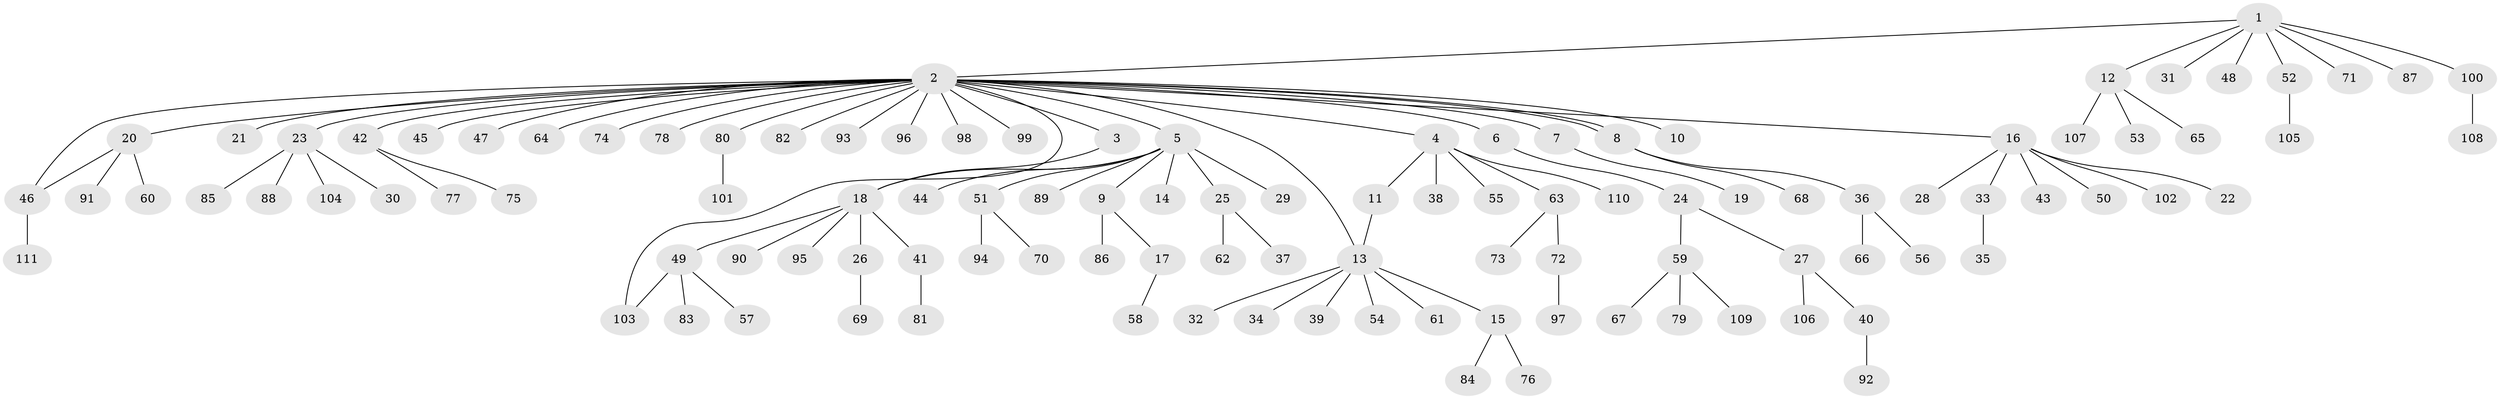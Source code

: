 // Generated by graph-tools (version 1.1) at 2025/01/03/09/25 03:01:45]
// undirected, 111 vertices, 115 edges
graph export_dot {
graph [start="1"]
  node [color=gray90,style=filled];
  1;
  2;
  3;
  4;
  5;
  6;
  7;
  8;
  9;
  10;
  11;
  12;
  13;
  14;
  15;
  16;
  17;
  18;
  19;
  20;
  21;
  22;
  23;
  24;
  25;
  26;
  27;
  28;
  29;
  30;
  31;
  32;
  33;
  34;
  35;
  36;
  37;
  38;
  39;
  40;
  41;
  42;
  43;
  44;
  45;
  46;
  47;
  48;
  49;
  50;
  51;
  52;
  53;
  54;
  55;
  56;
  57;
  58;
  59;
  60;
  61;
  62;
  63;
  64;
  65;
  66;
  67;
  68;
  69;
  70;
  71;
  72;
  73;
  74;
  75;
  76;
  77;
  78;
  79;
  80;
  81;
  82;
  83;
  84;
  85;
  86;
  87;
  88;
  89;
  90;
  91;
  92;
  93;
  94;
  95;
  96;
  97;
  98;
  99;
  100;
  101;
  102;
  103;
  104;
  105;
  106;
  107;
  108;
  109;
  110;
  111;
  1 -- 2;
  1 -- 12;
  1 -- 31;
  1 -- 48;
  1 -- 52;
  1 -- 71;
  1 -- 87;
  1 -- 100;
  2 -- 3;
  2 -- 4;
  2 -- 5;
  2 -- 6;
  2 -- 7;
  2 -- 8;
  2 -- 8;
  2 -- 10;
  2 -- 13;
  2 -- 16;
  2 -- 20;
  2 -- 21;
  2 -- 23;
  2 -- 42;
  2 -- 45;
  2 -- 46;
  2 -- 47;
  2 -- 64;
  2 -- 74;
  2 -- 78;
  2 -- 80;
  2 -- 82;
  2 -- 93;
  2 -- 96;
  2 -- 98;
  2 -- 99;
  2 -- 103;
  3 -- 18;
  4 -- 11;
  4 -- 38;
  4 -- 55;
  4 -- 63;
  4 -- 110;
  5 -- 9;
  5 -- 14;
  5 -- 18;
  5 -- 25;
  5 -- 29;
  5 -- 44;
  5 -- 51;
  5 -- 89;
  6 -- 24;
  7 -- 19;
  8 -- 36;
  8 -- 68;
  9 -- 17;
  9 -- 86;
  11 -- 13;
  12 -- 53;
  12 -- 65;
  12 -- 107;
  13 -- 15;
  13 -- 32;
  13 -- 34;
  13 -- 39;
  13 -- 54;
  13 -- 61;
  15 -- 76;
  15 -- 84;
  16 -- 22;
  16 -- 28;
  16 -- 33;
  16 -- 43;
  16 -- 50;
  16 -- 102;
  17 -- 58;
  18 -- 26;
  18 -- 41;
  18 -- 49;
  18 -- 90;
  18 -- 95;
  20 -- 46;
  20 -- 60;
  20 -- 91;
  23 -- 30;
  23 -- 85;
  23 -- 88;
  23 -- 104;
  24 -- 27;
  24 -- 59;
  25 -- 37;
  25 -- 62;
  26 -- 69;
  27 -- 40;
  27 -- 106;
  33 -- 35;
  36 -- 56;
  36 -- 66;
  40 -- 92;
  41 -- 81;
  42 -- 75;
  42 -- 77;
  46 -- 111;
  49 -- 57;
  49 -- 83;
  49 -- 103;
  51 -- 70;
  51 -- 94;
  52 -- 105;
  59 -- 67;
  59 -- 79;
  59 -- 109;
  63 -- 72;
  63 -- 73;
  72 -- 97;
  80 -- 101;
  100 -- 108;
}
